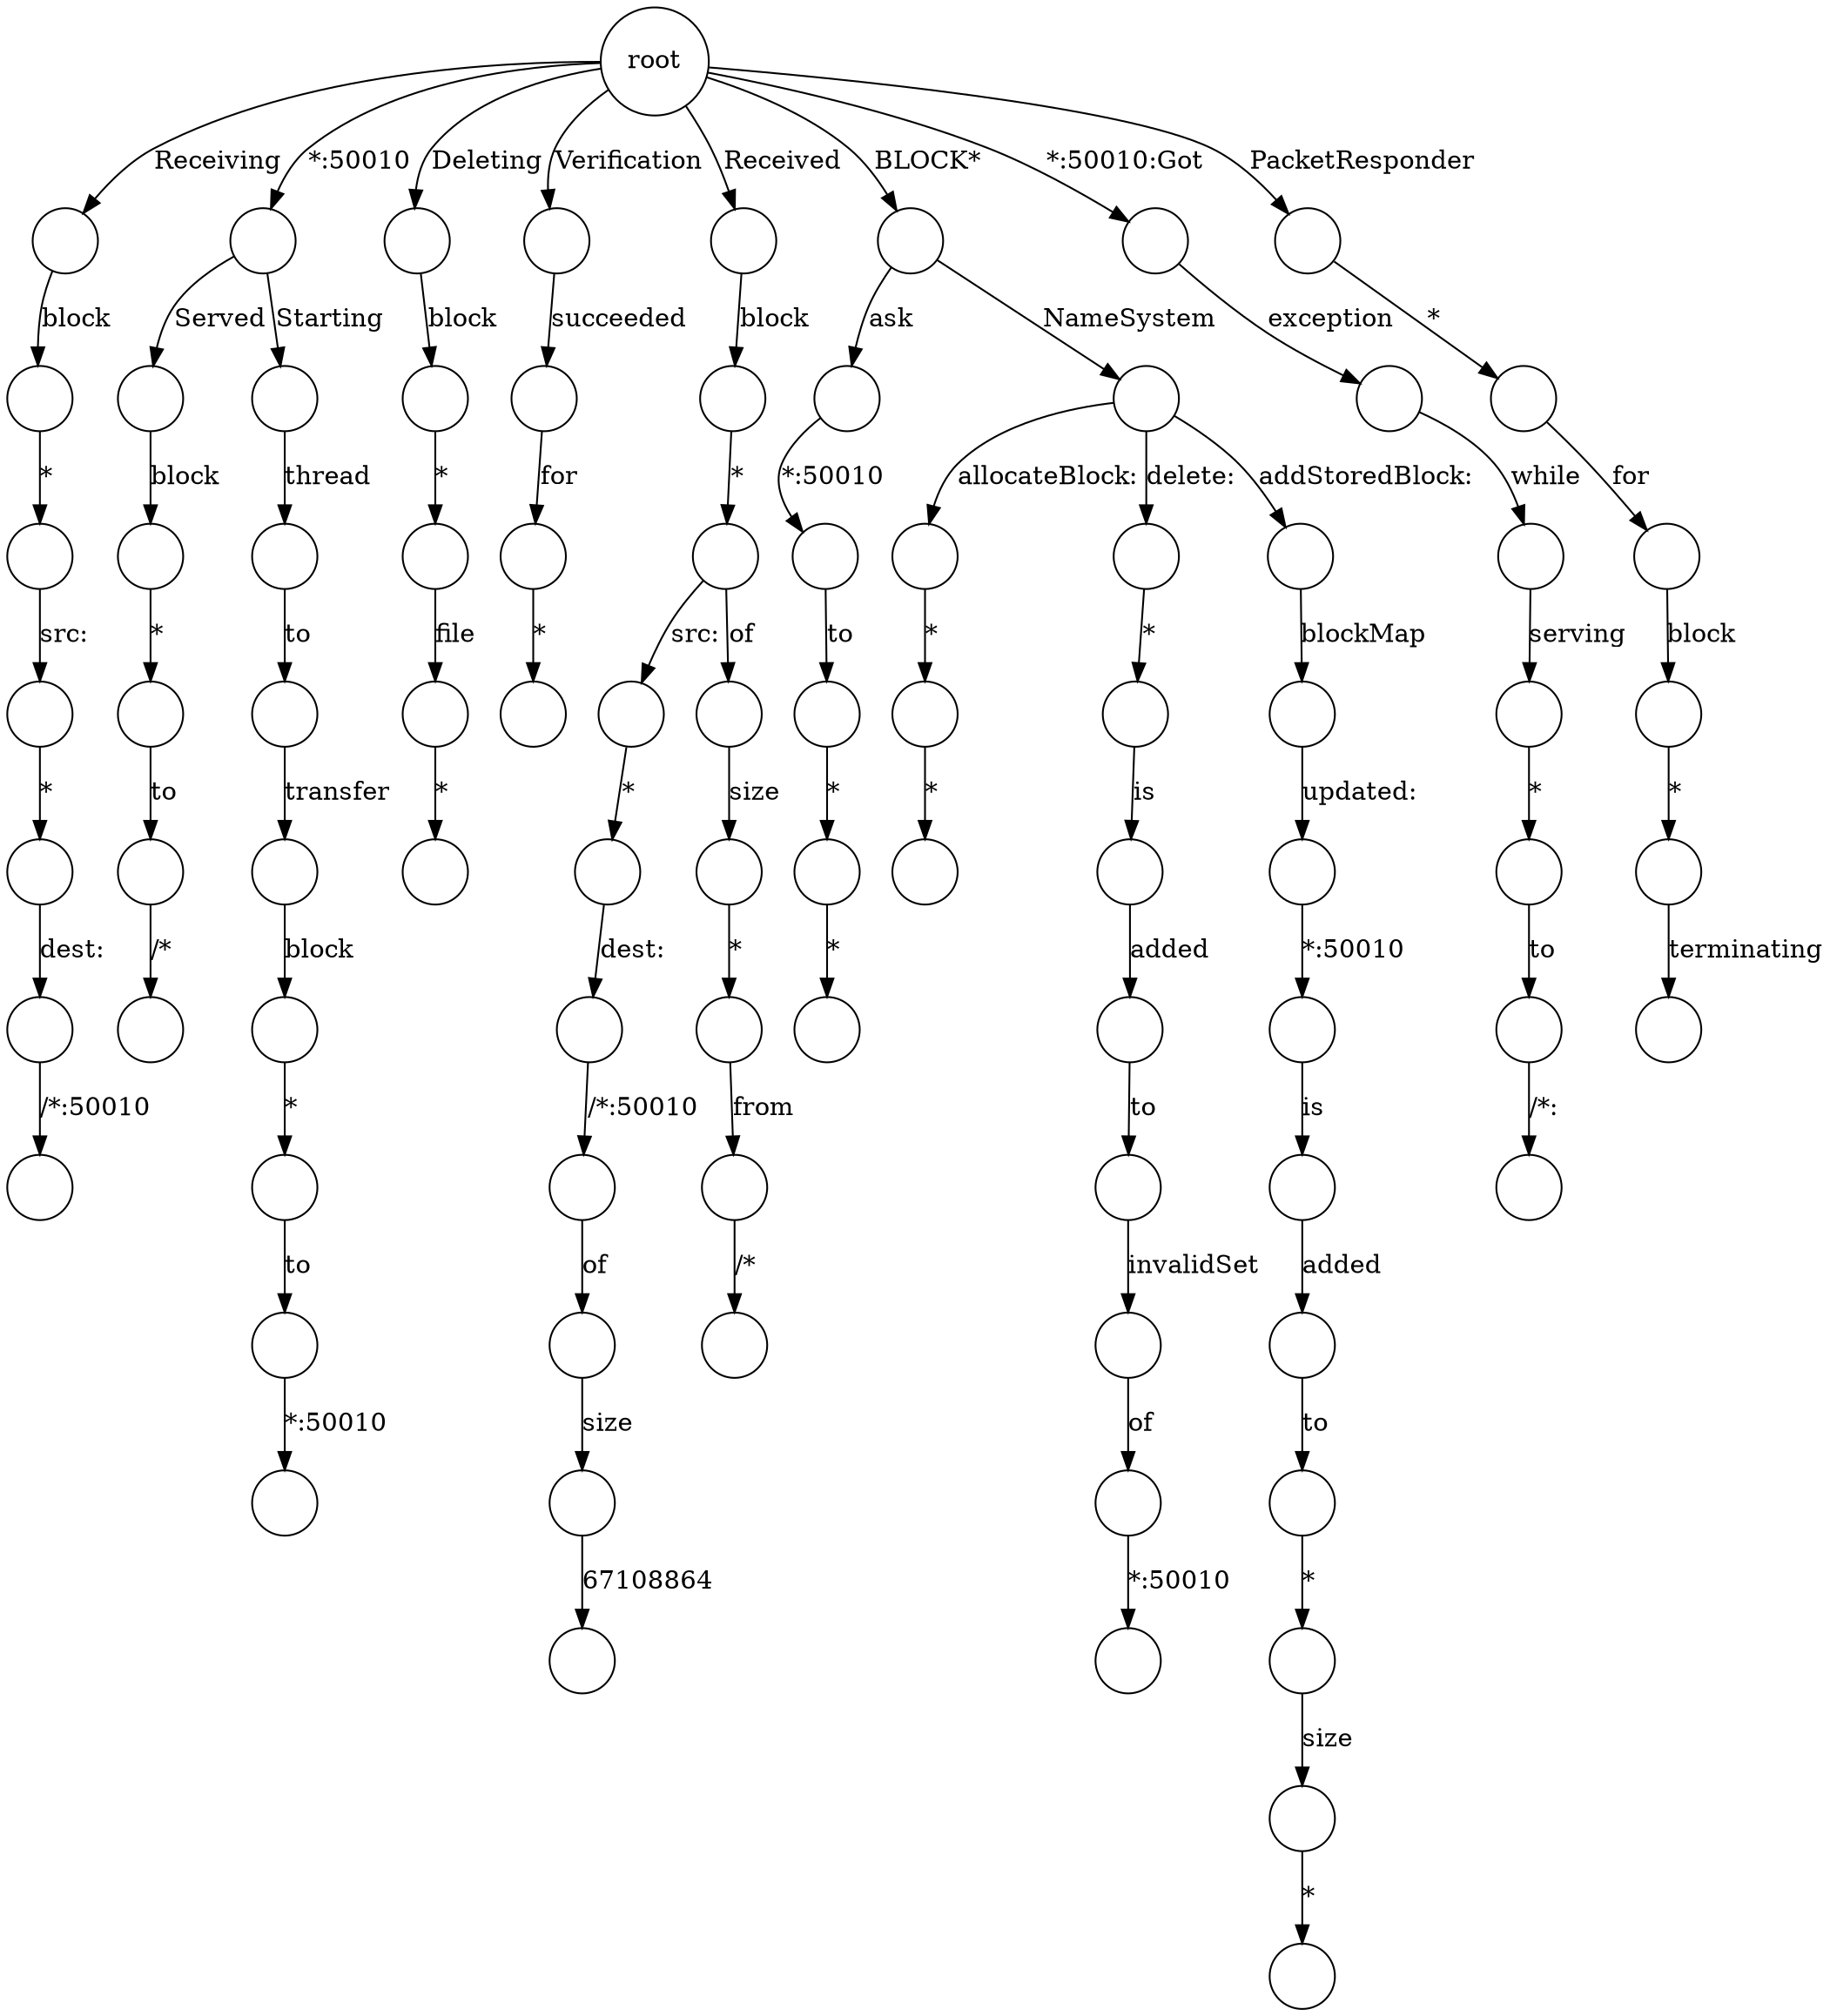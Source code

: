 // The visualization of prefix tree 2018-09-24
strict digraph {
	N_0 [label=root shape=circle]
	N_1 [label="" shape=circle]
	N_0 -> N_1 [label=Receiving]
	N_2 [label="" shape=circle]
	N_1 -> N_2 [label=block]
	N_3 [label="" shape=circle]
	N_2 -> N_3 [label="*"]
	N_4 [label="" shape=circle]
	N_3 -> N_4 [label="src:"]
	N_5 [label="" shape=circle]
	N_4 -> N_5 [label="*"]
	N_6 [label="" shape=circle]
	N_5 -> N_6 [label="dest:"]
	N_7 [label="" shape=circle]
	N_6 -> N_7 [label="/*:50010"]
	N_8 [label="" shape=circle]
	N_0 -> N_8 [label="*:50010"]
	N_9 [label="" shape=circle]
	N_8 -> N_9 [label=Served]
	N_10 [label="" shape=circle]
	N_9 -> N_10 [label=block]
	N_11 [label="" shape=circle]
	N_10 -> N_11 [label="*"]
	N_12 [label="" shape=circle]
	N_11 -> N_12 [label=to]
	N_13 [label="" shape=circle]
	N_12 -> N_13 [label="/*"]
	N_14 [label="" shape=circle]
	N_8 -> N_14 [label=Starting]
	N_15 [label="" shape=circle]
	N_14 -> N_15 [label=thread]
	N_16 [label="" shape=circle]
	N_15 -> N_16 [label=to]
	N_17 [label="" shape=circle]
	N_16 -> N_17 [label=transfer]
	N_18 [label="" shape=circle]
	N_17 -> N_18 [label=block]
	N_19 [label="" shape=circle]
	N_18 -> N_19 [label="*"]
	N_20 [label="" shape=circle]
	N_19 -> N_20 [label=to]
	N_21 [label="" shape=circle]
	N_20 -> N_21 [label="*:50010"]
	N_22 [label="" shape=circle]
	N_0 -> N_22 [label=Deleting]
	N_23 [label="" shape=circle]
	N_22 -> N_23 [label=block]
	N_24 [label="" shape=circle]
	N_23 -> N_24 [label="*"]
	N_25 [label="" shape=circle]
	N_24 -> N_25 [label=file]
	N_26 [label="" shape=circle]
	N_25 -> N_26 [label="*"]
	N_27 [label="" shape=circle]
	N_0 -> N_27 [label=Verification]
	N_28 [label="" shape=circle]
	N_27 -> N_28 [label=succeeded]
	N_29 [label="" shape=circle]
	N_28 -> N_29 [label=for]
	N_30 [label="" shape=circle]
	N_29 -> N_30 [label="*"]
	N_31 [label="" shape=circle]
	N_0 -> N_31 [label=Received]
	N_32 [label="" shape=circle]
	N_31 -> N_32 [label=block]
	N_33 [label="" shape=circle]
	N_32 -> N_33 [label="*"]
	N_34 [label="" shape=circle]
	N_33 -> N_34 [label="src:"]
	N_35 [label="" shape=circle]
	N_34 -> N_35 [label="*"]
	N_36 [label="" shape=circle]
	N_35 -> N_36 [label="dest:"]
	N_37 [label="" shape=circle]
	N_36 -> N_37 [label="/*:50010"]
	N_38 [label="" shape=circle]
	N_37 -> N_38 [label=of]
	N_39 [label="" shape=circle]
	N_38 -> N_39 [label=size]
	N_40 [label="" shape=circle]
	N_39 -> N_40 [label=67108864]
	N_41 [label="" shape=circle]
	N_33 -> N_41 [label=of]
	N_42 [label="" shape=circle]
	N_41 -> N_42 [label=size]
	N_43 [label="" shape=circle]
	N_42 -> N_43 [label="*"]
	N_44 [label="" shape=circle]
	N_43 -> N_44 [label=from]
	N_45 [label="" shape=circle]
	N_44 -> N_45 [label="/*"]
	N_46 [label="" shape=circle]
	N_0 -> N_46 [label="BLOCK*"]
	N_47 [label="" shape=circle]
	N_46 -> N_47 [label=ask]
	N_48 [label="" shape=circle]
	N_47 -> N_48 [label="*:50010"]
	N_49 [label="" shape=circle]
	N_48 -> N_49 [label=to]
	N_50 [label="" shape=circle]
	N_49 -> N_50 [label="*"]
	N_51 [label="" shape=circle]
	N_50 -> N_51 [label="*"]
	N_52 [label="" shape=circle]
	N_46 -> N_52 [label=NameSystem]
	N_53 [label="" shape=circle]
	N_52 -> N_53 [label="allocateBlock:"]
	N_54 [label="" shape=circle]
	N_53 -> N_54 [label="*"]
	N_55 [label="" shape=circle]
	N_54 -> N_55 [label="*"]
	N_56 [label="" shape=circle]
	N_52 -> N_56 [label="delete:"]
	N_57 [label="" shape=circle]
	N_56 -> N_57 [label="*"]
	N_58 [label="" shape=circle]
	N_57 -> N_58 [label=is]
	N_59 [label="" shape=circle]
	N_58 -> N_59 [label=added]
	N_60 [label="" shape=circle]
	N_59 -> N_60 [label=to]
	N_61 [label="" shape=circle]
	N_60 -> N_61 [label=invalidSet]
	N_62 [label="" shape=circle]
	N_61 -> N_62 [label=of]
	N_63 [label="" shape=circle]
	N_62 -> N_63 [label="*:50010"]
	N_64 [label="" shape=circle]
	N_52 -> N_64 [label="addStoredBlock:"]
	N_65 [label="" shape=circle]
	N_64 -> N_65 [label=blockMap]
	N_66 [label="" shape=circle]
	N_65 -> N_66 [label="updated:"]
	N_67 [label="" shape=circle]
	N_66 -> N_67 [label="*:50010"]
	N_68 [label="" shape=circle]
	N_67 -> N_68 [label=is]
	N_69 [label="" shape=circle]
	N_68 -> N_69 [label=added]
	N_70 [label="" shape=circle]
	N_69 -> N_70 [label=to]
	N_71 [label="" shape=circle]
	N_70 -> N_71 [label="*"]
	N_72 [label="" shape=circle]
	N_71 -> N_72 [label=size]
	N_73 [label="" shape=circle]
	N_72 -> N_73 [label="*"]
	N_74 [label="" shape=circle]
	N_0 -> N_74 [label="*:50010:Got"]
	N_75 [label="" shape=circle]
	N_74 -> N_75 [label=exception]
	N_76 [label="" shape=circle]
	N_75 -> N_76 [label=while]
	N_77 [label="" shape=circle]
	N_76 -> N_77 [label=serving]
	N_78 [label="" shape=circle]
	N_77 -> N_78 [label="*"]
	N_79 [label="" shape=circle]
	N_78 -> N_79 [label=to]
	N_80 [label="" shape=circle]
	N_79 -> N_80 [label="/*:"]
	N_81 [label="" shape=circle]
	N_0 -> N_81 [label=PacketResponder]
	N_82 [label="" shape=circle]
	N_81 -> N_82 [label="*"]
	N_83 [label="" shape=circle]
	N_82 -> N_83 [label=for]
	N_84 [label="" shape=circle]
	N_83 -> N_84 [label=block]
	N_85 [label="" shape=circle]
	N_84 -> N_85 [label="*"]
	N_86 [label="" shape=circle]
	N_85 -> N_86 [label=terminating]
}
